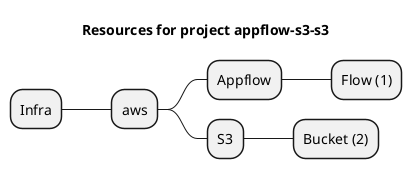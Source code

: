 @startmindmap
title Resources for project appflow-s3-s3
skinparam monochrome true
+ Infra
++ aws
+++ Appflow
++++ Flow (1)
+++ S3
++++ Bucket (2)
@endmindmap